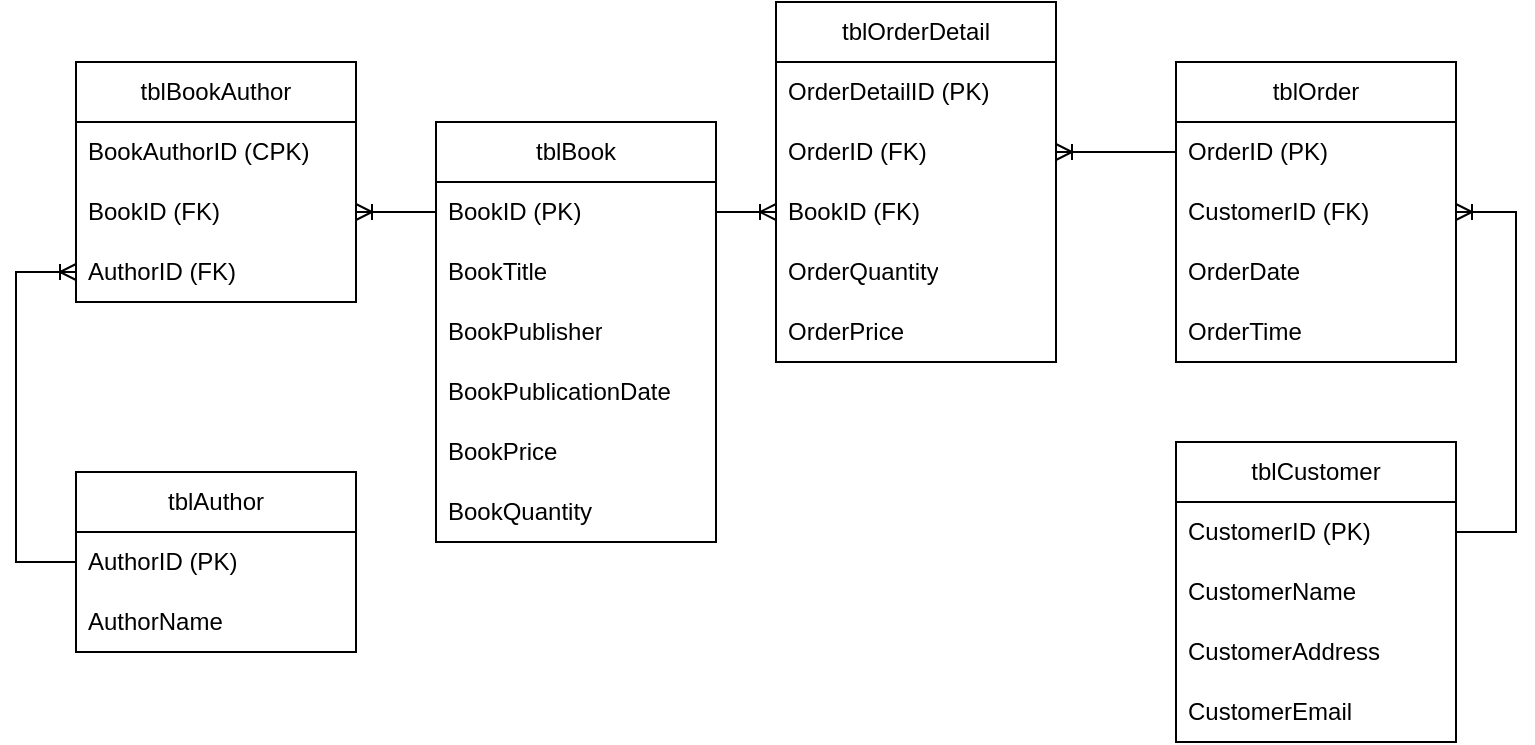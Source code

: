 <mxfile>
    <diagram id="doPGyb_fsEnLNxH-C9Iy" name="Page-1">
        <mxGraphModel dx="666" dy="1139" grid="1" gridSize="10" guides="1" tooltips="1" connect="1" arrows="1" fold="1" page="1" pageScale="1" pageWidth="850" pageHeight="1100" math="0" shadow="0">
            <root>
                <mxCell id="0"/>
                <mxCell id="1" parent="0"/>
                <mxCell id="10" value="tblBook" style="swimlane;fontStyle=0;childLayout=stackLayout;horizontal=1;startSize=30;horizontalStack=0;resizeParent=1;resizeParentMax=0;resizeLast=0;collapsible=1;marginBottom=0;whiteSpace=wrap;html=1;" parent="1" vertex="1">
                    <mxGeometry x="270" y="330" width="140" height="210" as="geometry"/>
                </mxCell>
                <mxCell id="11" value="BookID (PK)" style="text;strokeColor=none;fillColor=none;align=left;verticalAlign=middle;spacingLeft=4;spacingRight=4;overflow=hidden;points=[[0,0.5],[1,0.5]];portConstraint=eastwest;rotatable=0;whiteSpace=wrap;html=1;" parent="10" vertex="1">
                    <mxGeometry y="30" width="140" height="30" as="geometry"/>
                </mxCell>
                <mxCell id="12" value="BookTitle" style="text;strokeColor=none;fillColor=none;align=left;verticalAlign=middle;spacingLeft=4;spacingRight=4;overflow=hidden;points=[[0,0.5],[1,0.5]];portConstraint=eastwest;rotatable=0;whiteSpace=wrap;html=1;" parent="10" vertex="1">
                    <mxGeometry y="60" width="140" height="30" as="geometry"/>
                </mxCell>
                <mxCell id="aTXHLJO7lywMiK1Za0Y8-13" value="BookPublisher" style="text;strokeColor=none;fillColor=none;align=left;verticalAlign=middle;spacingLeft=4;spacingRight=4;overflow=hidden;points=[[0,0.5],[1,0.5]];portConstraint=eastwest;rotatable=0;whiteSpace=wrap;html=1;" parent="10" vertex="1">
                    <mxGeometry y="90" width="140" height="30" as="geometry"/>
                </mxCell>
                <mxCell id="aTXHLJO7lywMiK1Za0Y8-14" value="BookPublicationDate" style="text;strokeColor=none;fillColor=none;align=left;verticalAlign=middle;spacingLeft=4;spacingRight=4;overflow=hidden;points=[[0,0.5],[1,0.5]];portConstraint=eastwest;rotatable=0;whiteSpace=wrap;html=1;" parent="10" vertex="1">
                    <mxGeometry y="120" width="140" height="30" as="geometry"/>
                </mxCell>
                <mxCell id="aTXHLJO7lywMiK1Za0Y8-15" value="BookPrice" style="text;strokeColor=none;fillColor=none;align=left;verticalAlign=middle;spacingLeft=4;spacingRight=4;overflow=hidden;points=[[0,0.5],[1,0.5]];portConstraint=eastwest;rotatable=0;whiteSpace=wrap;html=1;" parent="10" vertex="1">
                    <mxGeometry y="150" width="140" height="30" as="geometry"/>
                </mxCell>
                <mxCell id="aTXHLJO7lywMiK1Za0Y8-16" value="BookQuantity" style="text;strokeColor=none;fillColor=none;align=left;verticalAlign=middle;spacingLeft=4;spacingRight=4;overflow=hidden;points=[[0,0.5],[1,0.5]];portConstraint=eastwest;rotatable=0;whiteSpace=wrap;html=1;" parent="10" vertex="1">
                    <mxGeometry y="180" width="140" height="30" as="geometry"/>
                </mxCell>
                <mxCell id="aTXHLJO7lywMiK1Za0Y8-17" value="tblAuthor" style="swimlane;fontStyle=0;childLayout=stackLayout;horizontal=1;startSize=30;horizontalStack=0;resizeParent=1;resizeParentMax=0;resizeLast=0;collapsible=1;marginBottom=0;whiteSpace=wrap;html=1;" parent="1" vertex="1">
                    <mxGeometry x="90" y="505" width="140" height="90" as="geometry"/>
                </mxCell>
                <mxCell id="aTXHLJO7lywMiK1Za0Y8-18" value="&lt;div&gt;AuthorID (PK)&lt;/div&gt;" style="text;strokeColor=none;fillColor=none;align=left;verticalAlign=middle;spacingLeft=4;spacingRight=4;overflow=hidden;points=[[0,0.5],[1,0.5]];portConstraint=eastwest;rotatable=0;whiteSpace=wrap;html=1;" parent="aTXHLJO7lywMiK1Za0Y8-17" vertex="1">
                    <mxGeometry y="30" width="140" height="30" as="geometry"/>
                </mxCell>
                <mxCell id="aTXHLJO7lywMiK1Za0Y8-19" value="&lt;div&gt;AuthorName&lt;/div&gt;" style="text;strokeColor=none;fillColor=none;align=left;verticalAlign=middle;spacingLeft=4;spacingRight=4;overflow=hidden;points=[[0,0.5],[1,0.5]];portConstraint=eastwest;rotatable=0;whiteSpace=wrap;html=1;" parent="aTXHLJO7lywMiK1Za0Y8-17" vertex="1">
                    <mxGeometry y="60" width="140" height="30" as="geometry"/>
                </mxCell>
                <mxCell id="aTXHLJO7lywMiK1Za0Y8-25" value="tblOrder" style="swimlane;fontStyle=0;childLayout=stackLayout;horizontal=1;startSize=30;horizontalStack=0;resizeParent=1;resizeParentMax=0;resizeLast=0;collapsible=1;marginBottom=0;whiteSpace=wrap;html=1;" parent="1" vertex="1">
                    <mxGeometry x="640" y="300" width="140" height="150" as="geometry"/>
                </mxCell>
                <mxCell id="aTXHLJO7lywMiK1Za0Y8-26" value="&lt;div&gt;OrderID (PK)&lt;/div&gt;" style="text;strokeColor=none;fillColor=none;align=left;verticalAlign=middle;spacingLeft=4;spacingRight=4;overflow=hidden;points=[[0,0.5],[1,0.5]];portConstraint=eastwest;rotatable=0;whiteSpace=wrap;html=1;" parent="aTXHLJO7lywMiK1Za0Y8-25" vertex="1">
                    <mxGeometry y="30" width="140" height="30" as="geometry"/>
                </mxCell>
                <mxCell id="aTXHLJO7lywMiK1Za0Y8-27" value="&lt;div&gt;CustomerID (FK)&lt;/div&gt;" style="text;strokeColor=none;fillColor=none;align=left;verticalAlign=middle;spacingLeft=4;spacingRight=4;overflow=hidden;points=[[0,0.5],[1,0.5]];portConstraint=eastwest;rotatable=0;whiteSpace=wrap;html=1;" parent="aTXHLJO7lywMiK1Za0Y8-25" vertex="1">
                    <mxGeometry y="60" width="140" height="30" as="geometry"/>
                </mxCell>
                <mxCell id="aTXHLJO7lywMiK1Za0Y8-28" value="OrderDate" style="text;strokeColor=none;fillColor=none;align=left;verticalAlign=middle;spacingLeft=4;spacingRight=4;overflow=hidden;points=[[0,0.5],[1,0.5]];portConstraint=eastwest;rotatable=0;whiteSpace=wrap;html=1;" parent="aTXHLJO7lywMiK1Za0Y8-25" vertex="1">
                    <mxGeometry y="90" width="140" height="30" as="geometry"/>
                </mxCell>
                <mxCell id="aTXHLJO7lywMiK1Za0Y8-29" value="OrderTime" style="text;strokeColor=none;fillColor=none;align=left;verticalAlign=middle;spacingLeft=4;spacingRight=4;overflow=hidden;points=[[0,0.5],[1,0.5]];portConstraint=eastwest;rotatable=0;whiteSpace=wrap;html=1;" parent="aTXHLJO7lywMiK1Za0Y8-25" vertex="1">
                    <mxGeometry y="120" width="140" height="30" as="geometry"/>
                </mxCell>
                <mxCell id="aTXHLJO7lywMiK1Za0Y8-33" value="tblOrderDetail" style="swimlane;fontStyle=0;childLayout=stackLayout;horizontal=1;startSize=30;horizontalStack=0;resizeParent=1;resizeParentMax=0;resizeLast=0;collapsible=1;marginBottom=0;whiteSpace=wrap;html=1;" parent="1" vertex="1">
                    <mxGeometry x="440" y="270" width="140" height="180" as="geometry"/>
                </mxCell>
                <mxCell id="aTXHLJO7lywMiK1Za0Y8-34" value="&lt;div&gt;OrderDetailID (PK)&lt;/div&gt;" style="text;strokeColor=none;fillColor=none;align=left;verticalAlign=middle;spacingLeft=4;spacingRight=4;overflow=hidden;points=[[0,0.5],[1,0.5]];portConstraint=eastwest;rotatable=0;whiteSpace=wrap;html=1;" parent="aTXHLJO7lywMiK1Za0Y8-33" vertex="1">
                    <mxGeometry y="30" width="140" height="30" as="geometry"/>
                </mxCell>
                <mxCell id="aTXHLJO7lywMiK1Za0Y8-35" value="&lt;div&gt;OrderID (FK)&lt;/div&gt;" style="text;strokeColor=none;fillColor=none;align=left;verticalAlign=middle;spacingLeft=4;spacingRight=4;overflow=hidden;points=[[0,0.5],[1,0.5]];portConstraint=eastwest;rotatable=0;whiteSpace=wrap;html=1;" parent="aTXHLJO7lywMiK1Za0Y8-33" vertex="1">
                    <mxGeometry y="60" width="140" height="30" as="geometry"/>
                </mxCell>
                <mxCell id="aTXHLJO7lywMiK1Za0Y8-36" value="&lt;div&gt;BookID (FK)&lt;/div&gt;" style="text;strokeColor=none;fillColor=none;align=left;verticalAlign=middle;spacingLeft=4;spacingRight=4;overflow=hidden;points=[[0,0.5],[1,0.5]];portConstraint=eastwest;rotatable=0;whiteSpace=wrap;html=1;" parent="aTXHLJO7lywMiK1Za0Y8-33" vertex="1">
                    <mxGeometry y="90" width="140" height="30" as="geometry"/>
                </mxCell>
                <mxCell id="aTXHLJO7lywMiK1Za0Y8-37" value="OrderQuantity" style="text;strokeColor=none;fillColor=none;align=left;verticalAlign=middle;spacingLeft=4;spacingRight=4;overflow=hidden;points=[[0,0.5],[1,0.5]];portConstraint=eastwest;rotatable=0;whiteSpace=wrap;html=1;" parent="aTXHLJO7lywMiK1Za0Y8-33" vertex="1">
                    <mxGeometry y="120" width="140" height="30" as="geometry"/>
                </mxCell>
                <mxCell id="aTXHLJO7lywMiK1Za0Y8-38" value="OrderPrice" style="text;strokeColor=none;fillColor=none;align=left;verticalAlign=middle;spacingLeft=4;spacingRight=4;overflow=hidden;points=[[0,0.5],[1,0.5]];portConstraint=eastwest;rotatable=0;whiteSpace=wrap;html=1;" parent="aTXHLJO7lywMiK1Za0Y8-33" vertex="1">
                    <mxGeometry y="150" width="140" height="30" as="geometry"/>
                </mxCell>
                <mxCell id="aTXHLJO7lywMiK1Za0Y8-41" value="tblCustomer" style="swimlane;fontStyle=0;childLayout=stackLayout;horizontal=1;startSize=30;horizontalStack=0;resizeParent=1;resizeParentMax=0;resizeLast=0;collapsible=1;marginBottom=0;whiteSpace=wrap;html=1;" parent="1" vertex="1">
                    <mxGeometry x="640" y="490" width="140" height="150" as="geometry"/>
                </mxCell>
                <mxCell id="aTXHLJO7lywMiK1Za0Y8-42" value="&lt;div&gt;CustomerID (PK)&lt;/div&gt;" style="text;strokeColor=none;fillColor=none;align=left;verticalAlign=middle;spacingLeft=4;spacingRight=4;overflow=hidden;points=[[0,0.5],[1,0.5]];portConstraint=eastwest;rotatable=0;whiteSpace=wrap;html=1;" parent="aTXHLJO7lywMiK1Za0Y8-41" vertex="1">
                    <mxGeometry y="30" width="140" height="30" as="geometry"/>
                </mxCell>
                <mxCell id="aTXHLJO7lywMiK1Za0Y8-43" value="CustomerName" style="text;strokeColor=none;fillColor=none;align=left;verticalAlign=middle;spacingLeft=4;spacingRight=4;overflow=hidden;points=[[0,0.5],[1,0.5]];portConstraint=eastwest;rotatable=0;whiteSpace=wrap;html=1;" parent="aTXHLJO7lywMiK1Za0Y8-41" vertex="1">
                    <mxGeometry y="60" width="140" height="30" as="geometry"/>
                </mxCell>
                <mxCell id="aTXHLJO7lywMiK1Za0Y8-44" value="CustomerAddress" style="text;strokeColor=none;fillColor=none;align=left;verticalAlign=middle;spacingLeft=4;spacingRight=4;overflow=hidden;points=[[0,0.5],[1,0.5]];portConstraint=eastwest;rotatable=0;whiteSpace=wrap;html=1;" parent="aTXHLJO7lywMiK1Za0Y8-41" vertex="1">
                    <mxGeometry y="90" width="140" height="30" as="geometry"/>
                </mxCell>
                <mxCell id="aTXHLJO7lywMiK1Za0Y8-45" value="CustomerEmail" style="text;strokeColor=none;fillColor=none;align=left;verticalAlign=middle;spacingLeft=4;spacingRight=4;overflow=hidden;points=[[0,0.5],[1,0.5]];portConstraint=eastwest;rotatable=0;whiteSpace=wrap;html=1;" parent="aTXHLJO7lywMiK1Za0Y8-41" vertex="1">
                    <mxGeometry y="120" width="140" height="30" as="geometry"/>
                </mxCell>
                <mxCell id="aTXHLJO7lywMiK1Za0Y8-54" value="tblBookAuthor" style="swimlane;fontStyle=0;childLayout=stackLayout;horizontal=1;startSize=30;horizontalStack=0;resizeParent=1;resizeParentMax=0;resizeLast=0;collapsible=1;marginBottom=0;whiteSpace=wrap;html=1;" parent="1" vertex="1">
                    <mxGeometry x="90" y="300" width="140" height="120" as="geometry"/>
                </mxCell>
                <mxCell id="aTXHLJO7lywMiK1Za0Y8-57" value="BookAuthorID (CPK)" style="text;strokeColor=none;fillColor=none;align=left;verticalAlign=middle;spacingLeft=4;spacingRight=4;overflow=hidden;points=[[0,0.5],[1,0.5]];portConstraint=eastwest;rotatable=0;whiteSpace=wrap;html=1;" parent="aTXHLJO7lywMiK1Za0Y8-54" vertex="1">
                    <mxGeometry y="30" width="140" height="30" as="geometry"/>
                </mxCell>
                <mxCell id="aTXHLJO7lywMiK1Za0Y8-55" value="BookID (FK)" style="text;strokeColor=none;fillColor=none;align=left;verticalAlign=middle;spacingLeft=4;spacingRight=4;overflow=hidden;points=[[0,0.5],[1,0.5]];portConstraint=eastwest;rotatable=0;whiteSpace=wrap;html=1;" parent="aTXHLJO7lywMiK1Za0Y8-54" vertex="1">
                    <mxGeometry y="60" width="140" height="30" as="geometry"/>
                </mxCell>
                <mxCell id="aTXHLJO7lywMiK1Za0Y8-56" value="AuthorID (FK)" style="text;strokeColor=none;fillColor=none;align=left;verticalAlign=middle;spacingLeft=4;spacingRight=4;overflow=hidden;points=[[0,0.5],[1,0.5]];portConstraint=eastwest;rotatable=0;whiteSpace=wrap;html=1;" parent="aTXHLJO7lywMiK1Za0Y8-54" vertex="1">
                    <mxGeometry y="90" width="140" height="30" as="geometry"/>
                </mxCell>
                <mxCell id="aTXHLJO7lywMiK1Za0Y8-62" value="" style="edgeStyle=entityRelationEdgeStyle;fontSize=12;html=1;endArrow=ERoneToMany;rounded=0;exitX=0;exitY=0.5;exitDx=0;exitDy=0;entryX=1;entryY=0.5;entryDx=0;entryDy=0;" parent="1" source="11" target="aTXHLJO7lywMiK1Za0Y8-55" edge="1">
                    <mxGeometry width="100" height="100" relative="1" as="geometry">
                        <mxPoint x="450" y="670" as="sourcePoint"/>
                        <mxPoint x="550" y="570" as="targetPoint"/>
                    </mxGeometry>
                </mxCell>
                <mxCell id="aTXHLJO7lywMiK1Za0Y8-67" value="" style="edgeStyle=orthogonalEdgeStyle;fontSize=12;html=1;endArrow=ERoneToMany;rounded=0;entryX=0;entryY=0.5;entryDx=0;entryDy=0;exitX=0;exitY=0.5;exitDx=0;exitDy=0;" parent="1" source="aTXHLJO7lywMiK1Za0Y8-18" target="aTXHLJO7lywMiK1Za0Y8-56" edge="1">
                    <mxGeometry width="100" height="100" relative="1" as="geometry">
                        <mxPoint x="30" y="560" as="sourcePoint"/>
                        <mxPoint x="80" y="380" as="targetPoint"/>
                        <Array as="points">
                            <mxPoint x="60" y="550"/>
                            <mxPoint x="60" y="405"/>
                        </Array>
                    </mxGeometry>
                </mxCell>
                <mxCell id="aTXHLJO7lywMiK1Za0Y8-71" value="" style="edgeStyle=orthogonalEdgeStyle;fontSize=12;html=1;endArrow=ERoneToMany;rounded=0;entryX=1;entryY=0.5;entryDx=0;entryDy=0;exitX=0;exitY=0.5;exitDx=0;exitDy=0;" parent="1" source="aTXHLJO7lywMiK1Za0Y8-26" target="aTXHLJO7lywMiK1Za0Y8-35" edge="1">
                    <mxGeometry width="100" height="100" relative="1" as="geometry">
                        <mxPoint x="510" y="450" as="sourcePoint"/>
                        <mxPoint x="610" y="350" as="targetPoint"/>
                    </mxGeometry>
                </mxCell>
                <mxCell id="aTXHLJO7lywMiK1Za0Y8-72" value="" style="edgeStyle=entityRelationEdgeStyle;fontSize=12;html=1;endArrow=ERoneToMany;rounded=0;exitX=1;exitY=0.5;exitDx=0;exitDy=0;entryX=1;entryY=0.5;entryDx=0;entryDy=0;" parent="1" source="aTXHLJO7lywMiK1Za0Y8-42" target="aTXHLJO7lywMiK1Za0Y8-27" edge="1">
                    <mxGeometry width="100" height="100" relative="1" as="geometry">
                        <mxPoint x="360" y="530" as="sourcePoint"/>
                        <mxPoint x="460" y="430" as="targetPoint"/>
                    </mxGeometry>
                </mxCell>
                <mxCell id="13" value="" style="edgeStyle=entityRelationEdgeStyle;fontSize=12;html=1;endArrow=ERoneToMany;exitX=1;exitY=0.5;exitDx=0;exitDy=0;entryX=0;entryY=0.5;entryDx=0;entryDy=0;" parent="1" source="11" target="aTXHLJO7lywMiK1Za0Y8-36" edge="1">
                    <mxGeometry width="100" height="100" relative="1" as="geometry">
                        <mxPoint x="440" y="510" as="sourcePoint"/>
                        <mxPoint x="540" y="410" as="targetPoint"/>
                    </mxGeometry>
                </mxCell>
            </root>
        </mxGraphModel>
    </diagram>
</mxfile>